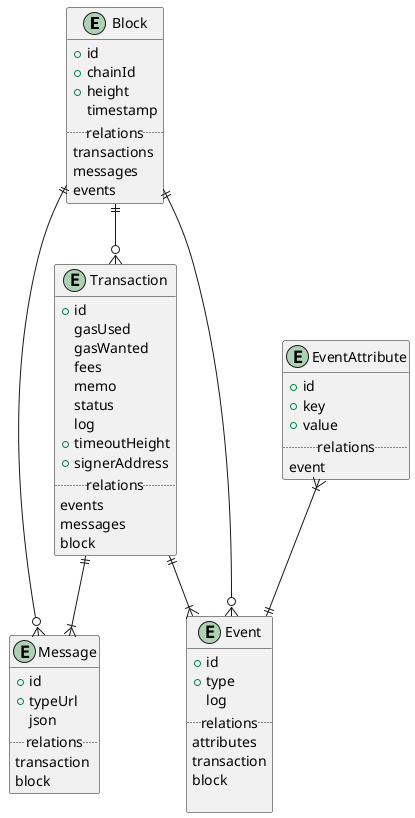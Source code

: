 @startuml
entity Block {
  +id
  +chainId
  +height
  timestamp
  ..relations..
  transactions
  messages
  events
}

entity Transaction {
  +id
  gasUsed
  gasWanted
  fees
  memo
  status
  log
  +timeoutHeight
  +signerAddress
  ..relations..
  events
  messages
  block
}

entity Message {
  +id
  +typeUrl
  json
  ..relations..
  transaction
  block
}

entity Event {
  +id
  +type
  log
  ..relations..
  attributes
  transaction
  block

}

entity EventAttribute {
  +id
  +key
  +value
  ..relations..
  event
}


Block ||--o{ Transaction
Block ||--o{ Message
Block ||--o{ Event

Transaction ||--|{ Event
Transaction ||--|{ Message

EventAttribute }|--|| Event
@enduml
